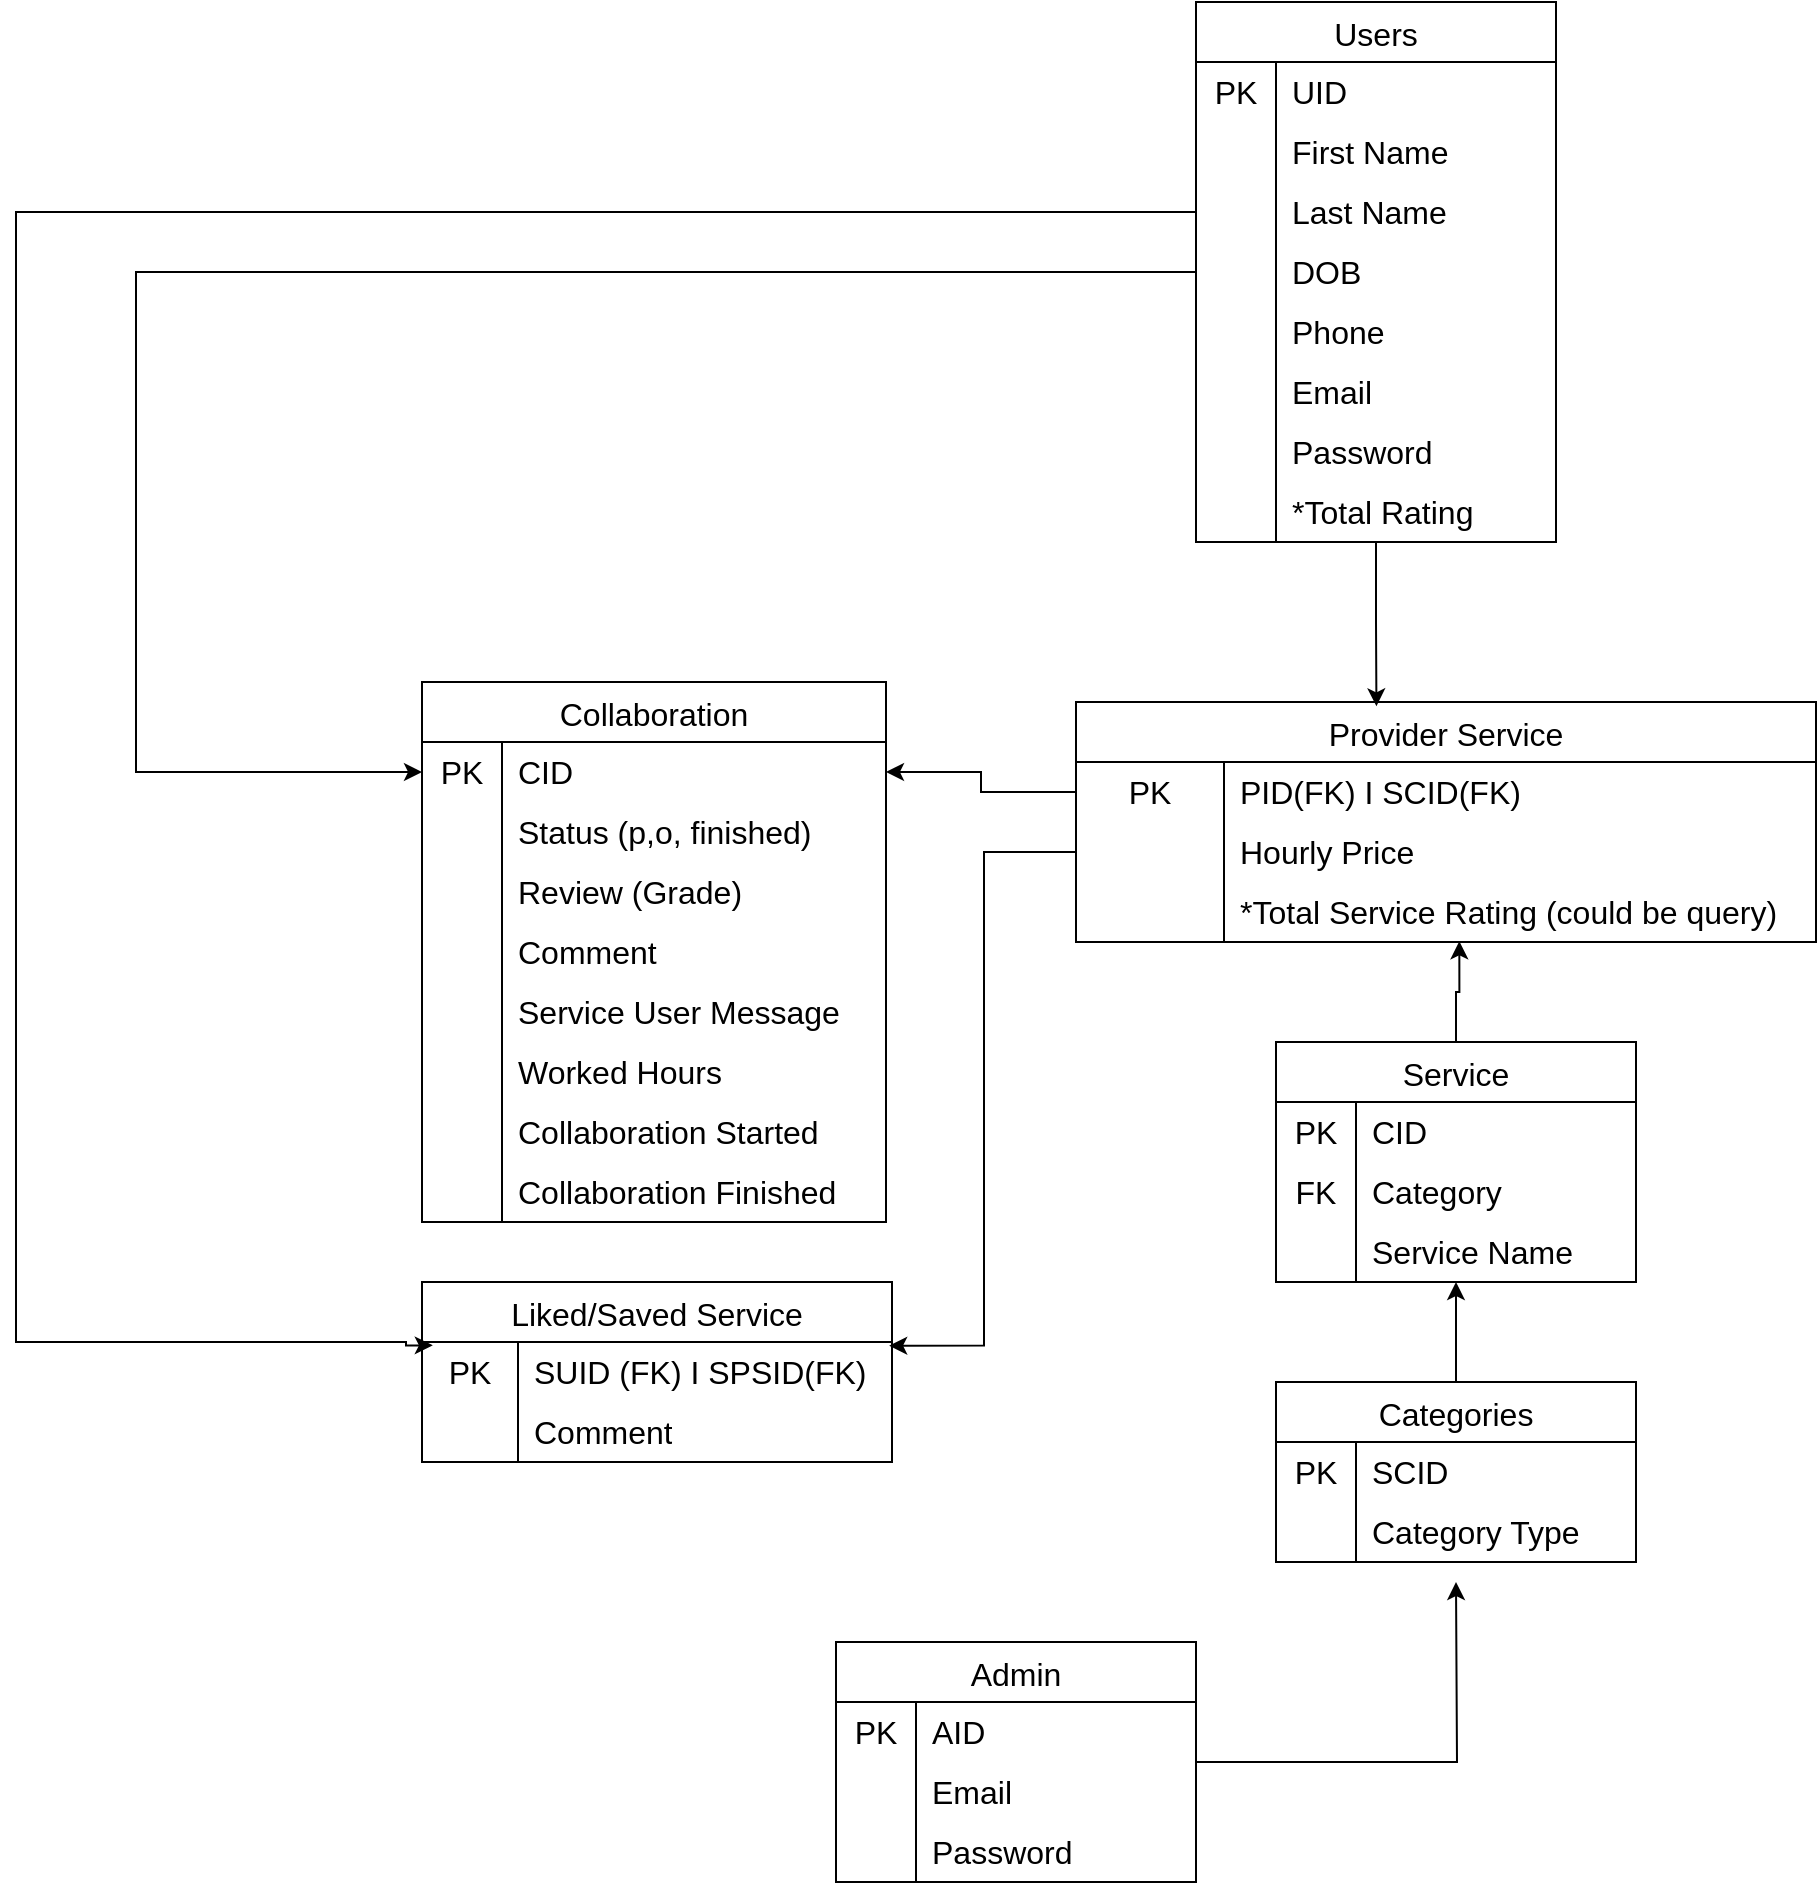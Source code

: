 <mxfile version="24.2.1" type="github">
  <diagram name="Page-1" id="pP7_ewWohEWiiuxiV4lQ">
    <mxGraphModel dx="2607" dy="2456" grid="1" gridSize="10" guides="1" tooltips="1" connect="1" arrows="1" fold="1" page="1" pageScale="1" pageWidth="850" pageHeight="1100" math="0" shadow="0">
      <root>
        <mxCell id="0" />
        <mxCell id="1" parent="0" />
        <mxCell id="aMbDUAloe1_uIRCToHDc-34" value="Categories" style="shape=table;startSize=30;container=1;collapsible=0;childLayout=tableLayout;fixedRows=1;rowLines=0;fontStyle=0;strokeColor=default;fontSize=16;" parent="1" vertex="1">
          <mxGeometry x="710" y="630" width="180" height="90" as="geometry" />
        </mxCell>
        <mxCell id="aMbDUAloe1_uIRCToHDc-35" value="" style="shape=tableRow;horizontal=0;startSize=0;swimlaneHead=0;swimlaneBody=0;top=0;left=0;bottom=0;right=0;collapsible=0;dropTarget=0;fillColor=none;points=[[0,0.5],[1,0.5]];portConstraint=eastwest;strokeColor=inherit;fontSize=16;" parent="aMbDUAloe1_uIRCToHDc-34" vertex="1">
          <mxGeometry y="30" width="180" height="30" as="geometry" />
        </mxCell>
        <mxCell id="aMbDUAloe1_uIRCToHDc-36" value="PK" style="shape=partialRectangle;html=1;whiteSpace=wrap;connectable=0;fillColor=none;top=0;left=0;bottom=0;right=0;overflow=hidden;pointerEvents=1;strokeColor=inherit;fontSize=16;" parent="aMbDUAloe1_uIRCToHDc-35" vertex="1">
          <mxGeometry width="40" height="30" as="geometry">
            <mxRectangle width="40" height="30" as="alternateBounds" />
          </mxGeometry>
        </mxCell>
        <mxCell id="aMbDUAloe1_uIRCToHDc-37" value="SCID" style="shape=partialRectangle;html=1;whiteSpace=wrap;connectable=0;fillColor=none;top=0;left=0;bottom=0;right=0;align=left;spacingLeft=6;overflow=hidden;strokeColor=inherit;fontSize=16;" parent="aMbDUAloe1_uIRCToHDc-35" vertex="1">
          <mxGeometry x="40" width="140" height="30" as="geometry">
            <mxRectangle width="140" height="30" as="alternateBounds" />
          </mxGeometry>
        </mxCell>
        <mxCell id="aMbDUAloe1_uIRCToHDc-38" value="" style="shape=tableRow;horizontal=0;startSize=0;swimlaneHead=0;swimlaneBody=0;top=0;left=0;bottom=0;right=0;collapsible=0;dropTarget=0;fillColor=none;points=[[0,0.5],[1,0.5]];portConstraint=eastwest;strokeColor=inherit;fontSize=16;" parent="aMbDUAloe1_uIRCToHDc-34" vertex="1">
          <mxGeometry y="60" width="180" height="30" as="geometry" />
        </mxCell>
        <mxCell id="aMbDUAloe1_uIRCToHDc-39" value="" style="shape=partialRectangle;html=1;whiteSpace=wrap;connectable=0;fillColor=none;top=0;left=0;bottom=0;right=0;overflow=hidden;strokeColor=inherit;fontSize=16;" parent="aMbDUAloe1_uIRCToHDc-38" vertex="1">
          <mxGeometry width="40" height="30" as="geometry">
            <mxRectangle width="40" height="30" as="alternateBounds" />
          </mxGeometry>
        </mxCell>
        <mxCell id="aMbDUAloe1_uIRCToHDc-40" value="Category Type" style="shape=partialRectangle;html=1;whiteSpace=wrap;connectable=0;fillColor=none;top=0;left=0;bottom=0;right=0;align=left;spacingLeft=6;overflow=hidden;strokeColor=inherit;fontSize=16;" parent="aMbDUAloe1_uIRCToHDc-38" vertex="1">
          <mxGeometry x="40" width="140" height="30" as="geometry">
            <mxRectangle width="140" height="30" as="alternateBounds" />
          </mxGeometry>
        </mxCell>
        <mxCell id="aMbDUAloe1_uIRCToHDc-55" value="Provider Service" style="shape=table;startSize=30;container=1;collapsible=0;childLayout=tableLayout;fixedRows=1;rowLines=0;fontStyle=0;strokeColor=default;fontSize=16;" parent="1" vertex="1">
          <mxGeometry x="610" y="290" width="370" height="120" as="geometry" />
        </mxCell>
        <mxCell id="aMbDUAloe1_uIRCToHDc-56" value="" style="shape=tableRow;horizontal=0;startSize=0;swimlaneHead=0;swimlaneBody=0;top=0;left=0;bottom=0;right=0;collapsible=0;dropTarget=0;fillColor=none;points=[[0,0.5],[1,0.5]];portConstraint=eastwest;strokeColor=inherit;fontSize=16;" parent="aMbDUAloe1_uIRCToHDc-55" vertex="1">
          <mxGeometry y="30" width="370" height="30" as="geometry" />
        </mxCell>
        <mxCell id="aMbDUAloe1_uIRCToHDc-57" value="PK" style="shape=partialRectangle;html=1;whiteSpace=wrap;connectable=0;fillColor=none;top=0;left=0;bottom=0;right=0;overflow=hidden;pointerEvents=1;strokeColor=inherit;fontSize=16;" parent="aMbDUAloe1_uIRCToHDc-56" vertex="1">
          <mxGeometry width="74" height="30" as="geometry">
            <mxRectangle width="74" height="30" as="alternateBounds" />
          </mxGeometry>
        </mxCell>
        <mxCell id="aMbDUAloe1_uIRCToHDc-58" value="PID(FK) I SCID(FK)&amp;nbsp;" style="shape=partialRectangle;html=1;whiteSpace=wrap;connectable=0;fillColor=none;top=0;left=0;bottom=0;right=0;align=left;spacingLeft=6;overflow=hidden;strokeColor=inherit;fontSize=16;" parent="aMbDUAloe1_uIRCToHDc-56" vertex="1">
          <mxGeometry x="74" width="296" height="30" as="geometry">
            <mxRectangle width="296" height="30" as="alternateBounds" />
          </mxGeometry>
        </mxCell>
        <mxCell id="aMbDUAloe1_uIRCToHDc-59" value="" style="shape=tableRow;horizontal=0;startSize=0;swimlaneHead=0;swimlaneBody=0;top=0;left=0;bottom=0;right=0;collapsible=0;dropTarget=0;fillColor=none;points=[[0,0.5],[1,0.5]];portConstraint=eastwest;strokeColor=inherit;fontSize=16;" parent="aMbDUAloe1_uIRCToHDc-55" vertex="1">
          <mxGeometry y="60" width="370" height="30" as="geometry" />
        </mxCell>
        <mxCell id="aMbDUAloe1_uIRCToHDc-60" value="" style="shape=partialRectangle;html=1;whiteSpace=wrap;connectable=0;fillColor=none;top=0;left=0;bottom=0;right=0;overflow=hidden;strokeColor=inherit;fontSize=16;" parent="aMbDUAloe1_uIRCToHDc-59" vertex="1">
          <mxGeometry width="74" height="30" as="geometry">
            <mxRectangle width="74" height="30" as="alternateBounds" />
          </mxGeometry>
        </mxCell>
        <mxCell id="aMbDUAloe1_uIRCToHDc-61" value="Hourly Price" style="shape=partialRectangle;html=1;whiteSpace=wrap;connectable=0;fillColor=none;top=0;left=0;bottom=0;right=0;align=left;spacingLeft=6;overflow=hidden;strokeColor=inherit;fontSize=16;" parent="aMbDUAloe1_uIRCToHDc-59" vertex="1">
          <mxGeometry x="74" width="296" height="30" as="geometry">
            <mxRectangle width="296" height="30" as="alternateBounds" />
          </mxGeometry>
        </mxCell>
        <mxCell id="aMbDUAloe1_uIRCToHDc-62" value="" style="shape=tableRow;horizontal=0;startSize=0;swimlaneHead=0;swimlaneBody=0;top=0;left=0;bottom=0;right=0;collapsible=0;dropTarget=0;fillColor=none;points=[[0,0.5],[1,0.5]];portConstraint=eastwest;strokeColor=inherit;fontSize=16;" parent="aMbDUAloe1_uIRCToHDc-55" vertex="1">
          <mxGeometry y="90" width="370" height="30" as="geometry" />
        </mxCell>
        <mxCell id="aMbDUAloe1_uIRCToHDc-63" value="" style="shape=partialRectangle;html=1;whiteSpace=wrap;connectable=0;fillColor=none;top=0;left=0;bottom=0;right=0;overflow=hidden;strokeColor=inherit;fontSize=16;" parent="aMbDUAloe1_uIRCToHDc-62" vertex="1">
          <mxGeometry width="74" height="30" as="geometry">
            <mxRectangle width="74" height="30" as="alternateBounds" />
          </mxGeometry>
        </mxCell>
        <mxCell id="aMbDUAloe1_uIRCToHDc-64" value="*Total Service Rating (could be query)" style="shape=partialRectangle;html=1;whiteSpace=wrap;connectable=0;fillColor=none;top=0;left=0;bottom=0;right=0;align=left;spacingLeft=6;overflow=hidden;strokeColor=inherit;fontSize=16;" parent="aMbDUAloe1_uIRCToHDc-62" vertex="1">
          <mxGeometry x="74" width="296" height="30" as="geometry">
            <mxRectangle width="296" height="30" as="alternateBounds" />
          </mxGeometry>
        </mxCell>
        <mxCell id="aMbDUAloe1_uIRCToHDc-67" value="Liked/Saved Service" style="shape=table;startSize=30;container=1;collapsible=0;childLayout=tableLayout;fixedRows=1;rowLines=0;fontStyle=0;strokeColor=default;fontSize=16;" parent="1" vertex="1">
          <mxGeometry x="283" y="580" width="235" height="90.0" as="geometry" />
        </mxCell>
        <mxCell id="aMbDUAloe1_uIRCToHDc-68" value="" style="shape=tableRow;horizontal=0;startSize=0;swimlaneHead=0;swimlaneBody=0;top=0;left=0;bottom=0;right=0;collapsible=0;dropTarget=0;fillColor=none;points=[[0,0.5],[1,0.5]];portConstraint=eastwest;strokeColor=inherit;fontSize=16;" parent="aMbDUAloe1_uIRCToHDc-67" vertex="1">
          <mxGeometry y="30" width="235" height="30" as="geometry" />
        </mxCell>
        <mxCell id="aMbDUAloe1_uIRCToHDc-69" value="PK" style="shape=partialRectangle;html=1;whiteSpace=wrap;connectable=0;fillColor=none;top=0;left=0;bottom=0;right=0;overflow=hidden;pointerEvents=1;strokeColor=inherit;fontSize=16;" parent="aMbDUAloe1_uIRCToHDc-68" vertex="1">
          <mxGeometry width="48" height="30" as="geometry">
            <mxRectangle width="48" height="30" as="alternateBounds" />
          </mxGeometry>
        </mxCell>
        <mxCell id="aMbDUAloe1_uIRCToHDc-70" value="SUID (FK) I SPSID(FK)" style="shape=partialRectangle;html=1;whiteSpace=wrap;connectable=0;fillColor=none;top=0;left=0;bottom=0;right=0;align=left;spacingLeft=6;overflow=hidden;strokeColor=inherit;fontSize=16;" parent="aMbDUAloe1_uIRCToHDc-68" vertex="1">
          <mxGeometry x="48" width="187" height="30" as="geometry">
            <mxRectangle width="187" height="30" as="alternateBounds" />
          </mxGeometry>
        </mxCell>
        <mxCell id="aneZHUV0r7moJ-GlmRlI-61" style="shape=tableRow;horizontal=0;startSize=0;swimlaneHead=0;swimlaneBody=0;top=0;left=0;bottom=0;right=0;collapsible=0;dropTarget=0;fillColor=none;points=[[0,0.5],[1,0.5]];portConstraint=eastwest;strokeColor=inherit;fontSize=16;" vertex="1" parent="aMbDUAloe1_uIRCToHDc-67">
          <mxGeometry y="60" width="235" height="30" as="geometry" />
        </mxCell>
        <mxCell id="aneZHUV0r7moJ-GlmRlI-62" style="shape=partialRectangle;html=1;whiteSpace=wrap;connectable=0;fillColor=none;top=0;left=0;bottom=0;right=0;overflow=hidden;pointerEvents=1;strokeColor=inherit;fontSize=16;" vertex="1" parent="aneZHUV0r7moJ-GlmRlI-61">
          <mxGeometry width="48" height="30" as="geometry">
            <mxRectangle width="48" height="30" as="alternateBounds" />
          </mxGeometry>
        </mxCell>
        <mxCell id="aneZHUV0r7moJ-GlmRlI-63" value="Comment" style="shape=partialRectangle;html=1;whiteSpace=wrap;connectable=0;fillColor=none;top=0;left=0;bottom=0;right=0;align=left;spacingLeft=6;overflow=hidden;strokeColor=inherit;fontSize=16;" vertex="1" parent="aneZHUV0r7moJ-GlmRlI-61">
          <mxGeometry x="48" width="187" height="30" as="geometry">
            <mxRectangle width="187" height="30" as="alternateBounds" />
          </mxGeometry>
        </mxCell>
        <mxCell id="aMbDUAloe1_uIRCToHDc-80" value="Collaboration" style="shape=table;startSize=30;container=1;collapsible=0;childLayout=tableLayout;fixedRows=1;rowLines=0;fontStyle=0;strokeColor=default;fontSize=16;" parent="1" vertex="1">
          <mxGeometry x="283" y="280" width="232" height="270" as="geometry" />
        </mxCell>
        <mxCell id="aMbDUAloe1_uIRCToHDc-81" value="" style="shape=tableRow;horizontal=0;startSize=0;swimlaneHead=0;swimlaneBody=0;top=0;left=0;bottom=0;right=0;collapsible=0;dropTarget=0;fillColor=none;points=[[0,0.5],[1,0.5]];portConstraint=eastwest;strokeColor=inherit;fontSize=16;" parent="aMbDUAloe1_uIRCToHDc-80" vertex="1">
          <mxGeometry y="30" width="232" height="30" as="geometry" />
        </mxCell>
        <mxCell id="aMbDUAloe1_uIRCToHDc-82" value="PK" style="shape=partialRectangle;html=1;whiteSpace=wrap;connectable=0;fillColor=none;top=0;left=0;bottom=0;right=0;overflow=hidden;pointerEvents=1;strokeColor=inherit;fontSize=16;" parent="aMbDUAloe1_uIRCToHDc-81" vertex="1">
          <mxGeometry width="40" height="30" as="geometry">
            <mxRectangle width="40" height="30" as="alternateBounds" />
          </mxGeometry>
        </mxCell>
        <mxCell id="aMbDUAloe1_uIRCToHDc-83" value="CID" style="shape=partialRectangle;html=1;whiteSpace=wrap;connectable=0;fillColor=none;top=0;left=0;bottom=0;right=0;align=left;spacingLeft=6;overflow=hidden;strokeColor=inherit;fontSize=16;" parent="aMbDUAloe1_uIRCToHDc-81" vertex="1">
          <mxGeometry x="40" width="192" height="30" as="geometry">
            <mxRectangle width="192" height="30" as="alternateBounds" />
          </mxGeometry>
        </mxCell>
        <mxCell id="aMbDUAloe1_uIRCToHDc-84" value="" style="shape=tableRow;horizontal=0;startSize=0;swimlaneHead=0;swimlaneBody=0;top=0;left=0;bottom=0;right=0;collapsible=0;dropTarget=0;fillColor=none;points=[[0,0.5],[1,0.5]];portConstraint=eastwest;strokeColor=inherit;fontSize=16;" parent="aMbDUAloe1_uIRCToHDc-80" vertex="1">
          <mxGeometry y="60" width="232" height="30" as="geometry" />
        </mxCell>
        <mxCell id="aMbDUAloe1_uIRCToHDc-85" value="" style="shape=partialRectangle;html=1;whiteSpace=wrap;connectable=0;fillColor=none;top=0;left=0;bottom=0;right=0;overflow=hidden;strokeColor=inherit;fontSize=16;" parent="aMbDUAloe1_uIRCToHDc-84" vertex="1">
          <mxGeometry width="40" height="30" as="geometry">
            <mxRectangle width="40" height="30" as="alternateBounds" />
          </mxGeometry>
        </mxCell>
        <mxCell id="aMbDUAloe1_uIRCToHDc-86" value="Status (p,o, finished)" style="shape=partialRectangle;html=1;whiteSpace=wrap;connectable=0;fillColor=none;top=0;left=0;bottom=0;right=0;align=left;spacingLeft=6;overflow=hidden;strokeColor=inherit;fontSize=16;" parent="aMbDUAloe1_uIRCToHDc-84" vertex="1">
          <mxGeometry x="40" width="192" height="30" as="geometry">
            <mxRectangle width="192" height="30" as="alternateBounds" />
          </mxGeometry>
        </mxCell>
        <mxCell id="aMbDUAloe1_uIRCToHDc-87" value="" style="shape=tableRow;horizontal=0;startSize=0;swimlaneHead=0;swimlaneBody=0;top=0;left=0;bottom=0;right=0;collapsible=0;dropTarget=0;fillColor=none;points=[[0,0.5],[1,0.5]];portConstraint=eastwest;strokeColor=inherit;fontSize=16;" parent="aMbDUAloe1_uIRCToHDc-80" vertex="1">
          <mxGeometry y="90" width="232" height="30" as="geometry" />
        </mxCell>
        <mxCell id="aMbDUAloe1_uIRCToHDc-88" value="" style="shape=partialRectangle;html=1;whiteSpace=wrap;connectable=0;fillColor=none;top=0;left=0;bottom=0;right=0;overflow=hidden;strokeColor=inherit;fontSize=16;" parent="aMbDUAloe1_uIRCToHDc-87" vertex="1">
          <mxGeometry width="40" height="30" as="geometry">
            <mxRectangle width="40" height="30" as="alternateBounds" />
          </mxGeometry>
        </mxCell>
        <mxCell id="aMbDUAloe1_uIRCToHDc-89" value="Review (Grade)" style="shape=partialRectangle;html=1;whiteSpace=wrap;connectable=0;fillColor=none;top=0;left=0;bottom=0;right=0;align=left;spacingLeft=6;overflow=hidden;strokeColor=inherit;fontSize=16;" parent="aMbDUAloe1_uIRCToHDc-87" vertex="1">
          <mxGeometry x="40" width="192" height="30" as="geometry">
            <mxRectangle width="192" height="30" as="alternateBounds" />
          </mxGeometry>
        </mxCell>
        <mxCell id="aMbDUAloe1_uIRCToHDc-93" value="" style="shape=tableRow;horizontal=0;startSize=0;swimlaneHead=0;swimlaneBody=0;top=0;left=0;bottom=0;right=0;collapsible=0;dropTarget=0;fillColor=none;points=[[0,0.5],[1,0.5]];portConstraint=eastwest;strokeColor=inherit;fontSize=16;" parent="aMbDUAloe1_uIRCToHDc-80" vertex="1">
          <mxGeometry y="120" width="232" height="30" as="geometry" />
        </mxCell>
        <mxCell id="aMbDUAloe1_uIRCToHDc-94" value="" style="shape=partialRectangle;html=1;whiteSpace=wrap;connectable=0;fillColor=none;top=0;left=0;bottom=0;right=0;overflow=hidden;strokeColor=inherit;fontSize=16;" parent="aMbDUAloe1_uIRCToHDc-93" vertex="1">
          <mxGeometry width="40" height="30" as="geometry">
            <mxRectangle width="40" height="30" as="alternateBounds" />
          </mxGeometry>
        </mxCell>
        <mxCell id="aMbDUAloe1_uIRCToHDc-95" value="Comment&amp;nbsp;" style="shape=partialRectangle;html=1;whiteSpace=wrap;connectable=0;fillColor=none;top=0;left=0;bottom=0;right=0;align=left;spacingLeft=6;overflow=hidden;strokeColor=inherit;fontSize=16;" parent="aMbDUAloe1_uIRCToHDc-93" vertex="1">
          <mxGeometry x="40" width="192" height="30" as="geometry">
            <mxRectangle width="192" height="30" as="alternateBounds" />
          </mxGeometry>
        </mxCell>
        <mxCell id="aMbDUAloe1_uIRCToHDc-136" value="" style="shape=tableRow;horizontal=0;startSize=0;swimlaneHead=0;swimlaneBody=0;top=0;left=0;bottom=0;right=0;collapsible=0;dropTarget=0;fillColor=none;points=[[0,0.5],[1,0.5]];portConstraint=eastwest;strokeColor=inherit;fontSize=16;" parent="aMbDUAloe1_uIRCToHDc-80" vertex="1">
          <mxGeometry y="150" width="232" height="30" as="geometry" />
        </mxCell>
        <mxCell id="aMbDUAloe1_uIRCToHDc-137" value="" style="shape=partialRectangle;html=1;whiteSpace=wrap;connectable=0;fillColor=none;top=0;left=0;bottom=0;right=0;overflow=hidden;strokeColor=inherit;fontSize=16;" parent="aMbDUAloe1_uIRCToHDc-136" vertex="1">
          <mxGeometry width="40" height="30" as="geometry">
            <mxRectangle width="40" height="30" as="alternateBounds" />
          </mxGeometry>
        </mxCell>
        <mxCell id="aMbDUAloe1_uIRCToHDc-138" value="Service User Message" style="shape=partialRectangle;html=1;whiteSpace=wrap;connectable=0;fillColor=none;top=0;left=0;bottom=0;right=0;align=left;spacingLeft=6;overflow=hidden;strokeColor=inherit;fontSize=16;" parent="aMbDUAloe1_uIRCToHDc-136" vertex="1">
          <mxGeometry x="40" width="192" height="30" as="geometry">
            <mxRectangle width="192" height="30" as="alternateBounds" />
          </mxGeometry>
        </mxCell>
        <mxCell id="aMbDUAloe1_uIRCToHDc-329" style="shape=tableRow;horizontal=0;startSize=0;swimlaneHead=0;swimlaneBody=0;top=0;left=0;bottom=0;right=0;collapsible=0;dropTarget=0;fillColor=none;points=[[0,0.5],[1,0.5]];portConstraint=eastwest;strokeColor=inherit;fontSize=16;" parent="aMbDUAloe1_uIRCToHDc-80" vertex="1">
          <mxGeometry y="180" width="232" height="30" as="geometry" />
        </mxCell>
        <mxCell id="aMbDUAloe1_uIRCToHDc-330" style="shape=partialRectangle;html=1;whiteSpace=wrap;connectable=0;fillColor=none;top=0;left=0;bottom=0;right=0;overflow=hidden;strokeColor=inherit;fontSize=16;" parent="aMbDUAloe1_uIRCToHDc-329" vertex="1">
          <mxGeometry width="40" height="30" as="geometry">
            <mxRectangle width="40" height="30" as="alternateBounds" />
          </mxGeometry>
        </mxCell>
        <mxCell id="aMbDUAloe1_uIRCToHDc-331" value="Worked Hours" style="shape=partialRectangle;html=1;whiteSpace=wrap;connectable=0;fillColor=none;top=0;left=0;bottom=0;right=0;align=left;spacingLeft=6;overflow=hidden;strokeColor=inherit;fontSize=16;" parent="aMbDUAloe1_uIRCToHDc-329" vertex="1">
          <mxGeometry x="40" width="192" height="30" as="geometry">
            <mxRectangle width="192" height="30" as="alternateBounds" />
          </mxGeometry>
        </mxCell>
        <mxCell id="aneZHUV0r7moJ-GlmRlI-64" style="shape=tableRow;horizontal=0;startSize=0;swimlaneHead=0;swimlaneBody=0;top=0;left=0;bottom=0;right=0;collapsible=0;dropTarget=0;fillColor=none;points=[[0,0.5],[1,0.5]];portConstraint=eastwest;strokeColor=inherit;fontSize=16;" vertex="1" parent="aMbDUAloe1_uIRCToHDc-80">
          <mxGeometry y="210" width="232" height="30" as="geometry" />
        </mxCell>
        <mxCell id="aneZHUV0r7moJ-GlmRlI-65" style="shape=partialRectangle;html=1;whiteSpace=wrap;connectable=0;fillColor=none;top=0;left=0;bottom=0;right=0;overflow=hidden;strokeColor=inherit;fontSize=16;" vertex="1" parent="aneZHUV0r7moJ-GlmRlI-64">
          <mxGeometry width="40" height="30" as="geometry">
            <mxRectangle width="40" height="30" as="alternateBounds" />
          </mxGeometry>
        </mxCell>
        <mxCell id="aneZHUV0r7moJ-GlmRlI-66" value="Collaboration Started" style="shape=partialRectangle;html=1;whiteSpace=wrap;connectable=0;fillColor=none;top=0;left=0;bottom=0;right=0;align=left;spacingLeft=6;overflow=hidden;strokeColor=inherit;fontSize=16;" vertex="1" parent="aneZHUV0r7moJ-GlmRlI-64">
          <mxGeometry x="40" width="192" height="30" as="geometry">
            <mxRectangle width="192" height="30" as="alternateBounds" />
          </mxGeometry>
        </mxCell>
        <mxCell id="aneZHUV0r7moJ-GlmRlI-67" style="shape=tableRow;horizontal=0;startSize=0;swimlaneHead=0;swimlaneBody=0;top=0;left=0;bottom=0;right=0;collapsible=0;dropTarget=0;fillColor=none;points=[[0,0.5],[1,0.5]];portConstraint=eastwest;strokeColor=inherit;fontSize=16;" vertex="1" parent="aMbDUAloe1_uIRCToHDc-80">
          <mxGeometry y="240" width="232" height="30" as="geometry" />
        </mxCell>
        <mxCell id="aneZHUV0r7moJ-GlmRlI-68" style="shape=partialRectangle;html=1;whiteSpace=wrap;connectable=0;fillColor=none;top=0;left=0;bottom=0;right=0;overflow=hidden;strokeColor=inherit;fontSize=16;" vertex="1" parent="aneZHUV0r7moJ-GlmRlI-67">
          <mxGeometry width="40" height="30" as="geometry">
            <mxRectangle width="40" height="30" as="alternateBounds" />
          </mxGeometry>
        </mxCell>
        <mxCell id="aneZHUV0r7moJ-GlmRlI-69" value="Collaboration Finished" style="shape=partialRectangle;html=1;whiteSpace=wrap;connectable=0;fillColor=none;top=0;left=0;bottom=0;right=0;align=left;spacingLeft=6;overflow=hidden;strokeColor=inherit;fontSize=16;" vertex="1" parent="aneZHUV0r7moJ-GlmRlI-67">
          <mxGeometry x="40" width="192" height="30" as="geometry">
            <mxRectangle width="192" height="30" as="alternateBounds" />
          </mxGeometry>
        </mxCell>
        <mxCell id="aMbDUAloe1_uIRCToHDc-111" value="Service" style="shape=table;startSize=30;container=1;collapsible=0;childLayout=tableLayout;fixedRows=1;rowLines=0;fontStyle=0;strokeColor=default;fontSize=16;" parent="1" vertex="1">
          <mxGeometry x="710" y="460" width="180" height="120" as="geometry" />
        </mxCell>
        <mxCell id="aMbDUAloe1_uIRCToHDc-112" value="" style="shape=tableRow;horizontal=0;startSize=0;swimlaneHead=0;swimlaneBody=0;top=0;left=0;bottom=0;right=0;collapsible=0;dropTarget=0;fillColor=none;points=[[0,0.5],[1,0.5]];portConstraint=eastwest;strokeColor=inherit;fontSize=16;" parent="aMbDUAloe1_uIRCToHDc-111" vertex="1">
          <mxGeometry y="30" width="180" height="30" as="geometry" />
        </mxCell>
        <mxCell id="aMbDUAloe1_uIRCToHDc-113" value="PK" style="shape=partialRectangle;html=1;whiteSpace=wrap;connectable=0;fillColor=none;top=0;left=0;bottom=0;right=0;overflow=hidden;pointerEvents=1;strokeColor=inherit;fontSize=16;" parent="aMbDUAloe1_uIRCToHDc-112" vertex="1">
          <mxGeometry width="40" height="30" as="geometry">
            <mxRectangle width="40" height="30" as="alternateBounds" />
          </mxGeometry>
        </mxCell>
        <mxCell id="aMbDUAloe1_uIRCToHDc-114" value="CID" style="shape=partialRectangle;html=1;whiteSpace=wrap;connectable=0;fillColor=none;top=0;left=0;bottom=0;right=0;align=left;spacingLeft=6;overflow=hidden;strokeColor=inherit;fontSize=16;" parent="aMbDUAloe1_uIRCToHDc-112" vertex="1">
          <mxGeometry x="40" width="140" height="30" as="geometry">
            <mxRectangle width="140" height="30" as="alternateBounds" />
          </mxGeometry>
        </mxCell>
        <mxCell id="aMbDUAloe1_uIRCToHDc-115" value="" style="shape=tableRow;horizontal=0;startSize=0;swimlaneHead=0;swimlaneBody=0;top=0;left=0;bottom=0;right=0;collapsible=0;dropTarget=0;fillColor=none;points=[[0,0.5],[1,0.5]];portConstraint=eastwest;strokeColor=inherit;fontSize=16;" parent="aMbDUAloe1_uIRCToHDc-111" vertex="1">
          <mxGeometry y="60" width="180" height="30" as="geometry" />
        </mxCell>
        <mxCell id="aMbDUAloe1_uIRCToHDc-116" value="FK" style="shape=partialRectangle;html=1;whiteSpace=wrap;connectable=0;fillColor=none;top=0;left=0;bottom=0;right=0;overflow=hidden;strokeColor=inherit;fontSize=16;" parent="aMbDUAloe1_uIRCToHDc-115" vertex="1">
          <mxGeometry width="40" height="30" as="geometry">
            <mxRectangle width="40" height="30" as="alternateBounds" />
          </mxGeometry>
        </mxCell>
        <mxCell id="aMbDUAloe1_uIRCToHDc-117" value="Category" style="shape=partialRectangle;html=1;whiteSpace=wrap;connectable=0;fillColor=none;top=0;left=0;bottom=0;right=0;align=left;spacingLeft=6;overflow=hidden;strokeColor=inherit;fontSize=16;" parent="aMbDUAloe1_uIRCToHDc-115" vertex="1">
          <mxGeometry x="40" width="140" height="30" as="geometry">
            <mxRectangle width="140" height="30" as="alternateBounds" />
          </mxGeometry>
        </mxCell>
        <mxCell id="aMbDUAloe1_uIRCToHDc-118" value="" style="shape=tableRow;horizontal=0;startSize=0;swimlaneHead=0;swimlaneBody=0;top=0;left=0;bottom=0;right=0;collapsible=0;dropTarget=0;fillColor=none;points=[[0,0.5],[1,0.5]];portConstraint=eastwest;strokeColor=inherit;fontSize=16;" parent="aMbDUAloe1_uIRCToHDc-111" vertex="1">
          <mxGeometry y="90" width="180" height="30" as="geometry" />
        </mxCell>
        <mxCell id="aMbDUAloe1_uIRCToHDc-119" value="" style="shape=partialRectangle;html=1;whiteSpace=wrap;connectable=0;fillColor=none;top=0;left=0;bottom=0;right=0;overflow=hidden;strokeColor=inherit;fontSize=16;" parent="aMbDUAloe1_uIRCToHDc-118" vertex="1">
          <mxGeometry width="40" height="30" as="geometry">
            <mxRectangle width="40" height="30" as="alternateBounds" />
          </mxGeometry>
        </mxCell>
        <mxCell id="aMbDUAloe1_uIRCToHDc-120" value="Service Name" style="shape=partialRectangle;html=1;whiteSpace=wrap;connectable=0;fillColor=none;top=0;left=0;bottom=0;right=0;align=left;spacingLeft=6;overflow=hidden;strokeColor=inherit;fontSize=16;" parent="aMbDUAloe1_uIRCToHDc-118" vertex="1">
          <mxGeometry x="40" width="140" height="30" as="geometry">
            <mxRectangle width="140" height="30" as="alternateBounds" />
          </mxGeometry>
        </mxCell>
        <mxCell id="aMbDUAloe1_uIRCToHDc-122" style="edgeStyle=orthogonalEdgeStyle;rounded=0;orthogonalLoop=1;jettySize=auto;html=1;entryX=0.518;entryY=0.988;entryDx=0;entryDy=0;entryPerimeter=0;" parent="1" source="aMbDUAloe1_uIRCToHDc-111" target="aMbDUAloe1_uIRCToHDc-62" edge="1">
          <mxGeometry relative="1" as="geometry" />
        </mxCell>
        <mxCell id="aMbDUAloe1_uIRCToHDc-347" style="edgeStyle=orthogonalEdgeStyle;rounded=0;orthogonalLoop=1;jettySize=auto;html=1;entryX=1;entryY=0.5;entryDx=0;entryDy=0;" parent="1" source="aMbDUAloe1_uIRCToHDc-56" target="aMbDUAloe1_uIRCToHDc-81" edge="1">
          <mxGeometry relative="1" as="geometry" />
        </mxCell>
        <mxCell id="aMbDUAloe1_uIRCToHDc-348" style="edgeStyle=orthogonalEdgeStyle;rounded=0;orthogonalLoop=1;jettySize=auto;html=1;entryX=0.5;entryY=1;entryDx=0;entryDy=0;entryPerimeter=0;" parent="1" source="aMbDUAloe1_uIRCToHDc-34" target="aMbDUAloe1_uIRCToHDc-118" edge="1">
          <mxGeometry relative="1" as="geometry" />
        </mxCell>
        <mxCell id="aMbDUAloe1_uIRCToHDc-352" style="edgeStyle=orthogonalEdgeStyle;rounded=0;orthogonalLoop=1;jettySize=auto;html=1;entryX=0.994;entryY=0.061;entryDx=0;entryDy=0;entryPerimeter=0;" parent="1" source="aMbDUAloe1_uIRCToHDc-59" target="aMbDUAloe1_uIRCToHDc-68" edge="1">
          <mxGeometry relative="1" as="geometry" />
        </mxCell>
        <mxCell id="aneZHUV0r7moJ-GlmRlI-1" value="Users" style="shape=table;startSize=30;container=1;collapsible=0;childLayout=tableLayout;fixedRows=1;rowLines=0;fontStyle=0;strokeColor=default;fontSize=16;" vertex="1" parent="1">
          <mxGeometry x="670" y="-60" width="180" height="270" as="geometry" />
        </mxCell>
        <mxCell id="aneZHUV0r7moJ-GlmRlI-2" value="" style="shape=tableRow;horizontal=0;startSize=0;swimlaneHead=0;swimlaneBody=0;top=0;left=0;bottom=0;right=0;collapsible=0;dropTarget=0;fillColor=none;points=[[0,0.5],[1,0.5]];portConstraint=eastwest;strokeColor=inherit;fontSize=16;" vertex="1" parent="aneZHUV0r7moJ-GlmRlI-1">
          <mxGeometry y="30" width="180" height="30" as="geometry" />
        </mxCell>
        <mxCell id="aneZHUV0r7moJ-GlmRlI-3" value="PK" style="shape=partialRectangle;html=1;whiteSpace=wrap;connectable=0;fillColor=none;top=0;left=0;bottom=0;right=0;overflow=hidden;pointerEvents=1;strokeColor=inherit;fontSize=16;" vertex="1" parent="aneZHUV0r7moJ-GlmRlI-2">
          <mxGeometry width="40" height="30" as="geometry">
            <mxRectangle width="40" height="30" as="alternateBounds" />
          </mxGeometry>
        </mxCell>
        <mxCell id="aneZHUV0r7moJ-GlmRlI-4" value="UID" style="shape=partialRectangle;html=1;whiteSpace=wrap;connectable=0;fillColor=none;top=0;left=0;bottom=0;right=0;align=left;spacingLeft=6;overflow=hidden;strokeColor=inherit;fontSize=16;" vertex="1" parent="aneZHUV0r7moJ-GlmRlI-2">
          <mxGeometry x="40" width="140" height="30" as="geometry">
            <mxRectangle width="140" height="30" as="alternateBounds" />
          </mxGeometry>
        </mxCell>
        <mxCell id="aneZHUV0r7moJ-GlmRlI-5" value="" style="shape=tableRow;horizontal=0;startSize=0;swimlaneHead=0;swimlaneBody=0;top=0;left=0;bottom=0;right=0;collapsible=0;dropTarget=0;fillColor=none;points=[[0,0.5],[1,0.5]];portConstraint=eastwest;strokeColor=inherit;fontSize=16;" vertex="1" parent="aneZHUV0r7moJ-GlmRlI-1">
          <mxGeometry y="60" width="180" height="30" as="geometry" />
        </mxCell>
        <mxCell id="aneZHUV0r7moJ-GlmRlI-6" value="" style="shape=partialRectangle;html=1;whiteSpace=wrap;connectable=0;fillColor=none;top=0;left=0;bottom=0;right=0;overflow=hidden;strokeColor=inherit;fontSize=16;" vertex="1" parent="aneZHUV0r7moJ-GlmRlI-5">
          <mxGeometry width="40" height="30" as="geometry">
            <mxRectangle width="40" height="30" as="alternateBounds" />
          </mxGeometry>
        </mxCell>
        <mxCell id="aneZHUV0r7moJ-GlmRlI-7" value="First Name" style="shape=partialRectangle;html=1;whiteSpace=wrap;connectable=0;fillColor=none;top=0;left=0;bottom=0;right=0;align=left;spacingLeft=6;overflow=hidden;strokeColor=inherit;fontSize=16;" vertex="1" parent="aneZHUV0r7moJ-GlmRlI-5">
          <mxGeometry x="40" width="140" height="30" as="geometry">
            <mxRectangle width="140" height="30" as="alternateBounds" />
          </mxGeometry>
        </mxCell>
        <mxCell id="aneZHUV0r7moJ-GlmRlI-8" value="" style="shape=tableRow;horizontal=0;startSize=0;swimlaneHead=0;swimlaneBody=0;top=0;left=0;bottom=0;right=0;collapsible=0;dropTarget=0;fillColor=none;points=[[0,0.5],[1,0.5]];portConstraint=eastwest;strokeColor=inherit;fontSize=16;" vertex="1" parent="aneZHUV0r7moJ-GlmRlI-1">
          <mxGeometry y="90" width="180" height="30" as="geometry" />
        </mxCell>
        <mxCell id="aneZHUV0r7moJ-GlmRlI-9" value="" style="shape=partialRectangle;html=1;whiteSpace=wrap;connectable=0;fillColor=none;top=0;left=0;bottom=0;right=0;overflow=hidden;strokeColor=inherit;fontSize=16;" vertex="1" parent="aneZHUV0r7moJ-GlmRlI-8">
          <mxGeometry width="40" height="30" as="geometry">
            <mxRectangle width="40" height="30" as="alternateBounds" />
          </mxGeometry>
        </mxCell>
        <mxCell id="aneZHUV0r7moJ-GlmRlI-10" value="Last Name" style="shape=partialRectangle;html=1;whiteSpace=wrap;connectable=0;fillColor=none;top=0;left=0;bottom=0;right=0;align=left;spacingLeft=6;overflow=hidden;strokeColor=inherit;fontSize=16;" vertex="1" parent="aneZHUV0r7moJ-GlmRlI-8">
          <mxGeometry x="40" width="140" height="30" as="geometry">
            <mxRectangle width="140" height="30" as="alternateBounds" />
          </mxGeometry>
        </mxCell>
        <mxCell id="aneZHUV0r7moJ-GlmRlI-11" value="" style="shape=tableRow;horizontal=0;startSize=0;swimlaneHead=0;swimlaneBody=0;top=0;left=0;bottom=0;right=0;collapsible=0;dropTarget=0;fillColor=none;points=[[0,0.5],[1,0.5]];portConstraint=eastwest;strokeColor=inherit;fontSize=16;" vertex="1" parent="aneZHUV0r7moJ-GlmRlI-1">
          <mxGeometry y="120" width="180" height="30" as="geometry" />
        </mxCell>
        <mxCell id="aneZHUV0r7moJ-GlmRlI-12" value="" style="shape=partialRectangle;html=1;whiteSpace=wrap;connectable=0;fillColor=none;top=0;left=0;bottom=0;right=0;overflow=hidden;strokeColor=inherit;fontSize=16;" vertex="1" parent="aneZHUV0r7moJ-GlmRlI-11">
          <mxGeometry width="40" height="30" as="geometry">
            <mxRectangle width="40" height="30" as="alternateBounds" />
          </mxGeometry>
        </mxCell>
        <mxCell id="aneZHUV0r7moJ-GlmRlI-13" value="DOB" style="shape=partialRectangle;html=1;whiteSpace=wrap;connectable=0;fillColor=none;top=0;left=0;bottom=0;right=0;align=left;spacingLeft=6;overflow=hidden;strokeColor=inherit;fontSize=16;" vertex="1" parent="aneZHUV0r7moJ-GlmRlI-11">
          <mxGeometry x="40" width="140" height="30" as="geometry">
            <mxRectangle width="140" height="30" as="alternateBounds" />
          </mxGeometry>
        </mxCell>
        <mxCell id="aneZHUV0r7moJ-GlmRlI-14" style="shape=tableRow;horizontal=0;startSize=0;swimlaneHead=0;swimlaneBody=0;top=0;left=0;bottom=0;right=0;collapsible=0;dropTarget=0;fillColor=none;points=[[0,0.5],[1,0.5]];portConstraint=eastwest;strokeColor=inherit;fontSize=16;" vertex="1" parent="aneZHUV0r7moJ-GlmRlI-1">
          <mxGeometry y="150" width="180" height="30" as="geometry" />
        </mxCell>
        <mxCell id="aneZHUV0r7moJ-GlmRlI-15" style="shape=partialRectangle;html=1;whiteSpace=wrap;connectable=0;fillColor=none;top=0;left=0;bottom=0;right=0;overflow=hidden;strokeColor=inherit;fontSize=16;" vertex="1" parent="aneZHUV0r7moJ-GlmRlI-14">
          <mxGeometry width="40" height="30" as="geometry">
            <mxRectangle width="40" height="30" as="alternateBounds" />
          </mxGeometry>
        </mxCell>
        <mxCell id="aneZHUV0r7moJ-GlmRlI-16" value="Phone" style="shape=partialRectangle;html=1;whiteSpace=wrap;connectable=0;fillColor=none;top=0;left=0;bottom=0;right=0;align=left;spacingLeft=6;overflow=hidden;strokeColor=inherit;fontSize=16;" vertex="1" parent="aneZHUV0r7moJ-GlmRlI-14">
          <mxGeometry x="40" width="140" height="30" as="geometry">
            <mxRectangle width="140" height="30" as="alternateBounds" />
          </mxGeometry>
        </mxCell>
        <mxCell id="aneZHUV0r7moJ-GlmRlI-17" style="shape=tableRow;horizontal=0;startSize=0;swimlaneHead=0;swimlaneBody=0;top=0;left=0;bottom=0;right=0;collapsible=0;dropTarget=0;fillColor=none;points=[[0,0.5],[1,0.5]];portConstraint=eastwest;strokeColor=inherit;fontSize=16;" vertex="1" parent="aneZHUV0r7moJ-GlmRlI-1">
          <mxGeometry y="180" width="180" height="30" as="geometry" />
        </mxCell>
        <mxCell id="aneZHUV0r7moJ-GlmRlI-18" style="shape=partialRectangle;html=1;whiteSpace=wrap;connectable=0;fillColor=none;top=0;left=0;bottom=0;right=0;overflow=hidden;strokeColor=inherit;fontSize=16;" vertex="1" parent="aneZHUV0r7moJ-GlmRlI-17">
          <mxGeometry width="40" height="30" as="geometry">
            <mxRectangle width="40" height="30" as="alternateBounds" />
          </mxGeometry>
        </mxCell>
        <mxCell id="aneZHUV0r7moJ-GlmRlI-19" value="Email" style="shape=partialRectangle;html=1;whiteSpace=wrap;connectable=0;fillColor=none;top=0;left=0;bottom=0;right=0;align=left;spacingLeft=6;overflow=hidden;strokeColor=inherit;fontSize=16;" vertex="1" parent="aneZHUV0r7moJ-GlmRlI-17">
          <mxGeometry x="40" width="140" height="30" as="geometry">
            <mxRectangle width="140" height="30" as="alternateBounds" />
          </mxGeometry>
        </mxCell>
        <mxCell id="aneZHUV0r7moJ-GlmRlI-20" style="shape=tableRow;horizontal=0;startSize=0;swimlaneHead=0;swimlaneBody=0;top=0;left=0;bottom=0;right=0;collapsible=0;dropTarget=0;fillColor=none;points=[[0,0.5],[1,0.5]];portConstraint=eastwest;strokeColor=inherit;fontSize=16;" vertex="1" parent="aneZHUV0r7moJ-GlmRlI-1">
          <mxGeometry y="210" width="180" height="30" as="geometry" />
        </mxCell>
        <mxCell id="aneZHUV0r7moJ-GlmRlI-21" style="shape=partialRectangle;html=1;whiteSpace=wrap;connectable=0;fillColor=none;top=0;left=0;bottom=0;right=0;overflow=hidden;strokeColor=inherit;fontSize=16;" vertex="1" parent="aneZHUV0r7moJ-GlmRlI-20">
          <mxGeometry width="40" height="30" as="geometry">
            <mxRectangle width="40" height="30" as="alternateBounds" />
          </mxGeometry>
        </mxCell>
        <mxCell id="aneZHUV0r7moJ-GlmRlI-22" value="Password" style="shape=partialRectangle;html=1;whiteSpace=wrap;connectable=0;fillColor=none;top=0;left=0;bottom=0;right=0;align=left;spacingLeft=6;overflow=hidden;strokeColor=inherit;fontSize=16;" vertex="1" parent="aneZHUV0r7moJ-GlmRlI-20">
          <mxGeometry x="40" width="140" height="30" as="geometry">
            <mxRectangle width="140" height="30" as="alternateBounds" />
          </mxGeometry>
        </mxCell>
        <mxCell id="aneZHUV0r7moJ-GlmRlI-26" style="shape=tableRow;horizontal=0;startSize=0;swimlaneHead=0;swimlaneBody=0;top=0;left=0;bottom=0;right=0;collapsible=0;dropTarget=0;fillColor=none;points=[[0,0.5],[1,0.5]];portConstraint=eastwest;strokeColor=inherit;fontSize=16;" vertex="1" parent="aneZHUV0r7moJ-GlmRlI-1">
          <mxGeometry y="240" width="180" height="30" as="geometry" />
        </mxCell>
        <mxCell id="aneZHUV0r7moJ-GlmRlI-27" style="shape=partialRectangle;html=1;whiteSpace=wrap;connectable=0;fillColor=none;top=0;left=0;bottom=0;right=0;overflow=hidden;strokeColor=inherit;fontSize=16;" vertex="1" parent="aneZHUV0r7moJ-GlmRlI-26">
          <mxGeometry width="40" height="30" as="geometry">
            <mxRectangle width="40" height="30" as="alternateBounds" />
          </mxGeometry>
        </mxCell>
        <mxCell id="aneZHUV0r7moJ-GlmRlI-28" value="*Total Rating" style="shape=partialRectangle;html=1;whiteSpace=wrap;connectable=0;fillColor=none;top=0;left=0;bottom=0;right=0;align=left;spacingLeft=6;overflow=hidden;strokeColor=inherit;fontSize=16;" vertex="1" parent="aneZHUV0r7moJ-GlmRlI-26">
          <mxGeometry x="40" width="140" height="30" as="geometry">
            <mxRectangle width="140" height="30" as="alternateBounds" />
          </mxGeometry>
        </mxCell>
        <mxCell id="aneZHUV0r7moJ-GlmRlI-70" style="edgeStyle=orthogonalEdgeStyle;rounded=0;orthogonalLoop=1;jettySize=auto;html=1;" edge="1" parent="1" source="aneZHUV0r7moJ-GlmRlI-29">
          <mxGeometry relative="1" as="geometry">
            <mxPoint x="800" y="730" as="targetPoint" />
          </mxGeometry>
        </mxCell>
        <mxCell id="aneZHUV0r7moJ-GlmRlI-29" value="Admin" style="shape=table;startSize=30;container=1;collapsible=0;childLayout=tableLayout;fixedRows=1;rowLines=0;fontStyle=0;strokeColor=default;fontSize=16;" vertex="1" parent="1">
          <mxGeometry x="490" y="760" width="180" height="120" as="geometry" />
        </mxCell>
        <mxCell id="aneZHUV0r7moJ-GlmRlI-30" value="" style="shape=tableRow;horizontal=0;startSize=0;swimlaneHead=0;swimlaneBody=0;top=0;left=0;bottom=0;right=0;collapsible=0;dropTarget=0;fillColor=none;points=[[0,0.5],[1,0.5]];portConstraint=eastwest;strokeColor=inherit;fontSize=16;" vertex="1" parent="aneZHUV0r7moJ-GlmRlI-29">
          <mxGeometry y="30" width="180" height="30" as="geometry" />
        </mxCell>
        <mxCell id="aneZHUV0r7moJ-GlmRlI-31" value="PK" style="shape=partialRectangle;html=1;whiteSpace=wrap;connectable=0;fillColor=none;top=0;left=0;bottom=0;right=0;overflow=hidden;pointerEvents=1;strokeColor=inherit;fontSize=16;" vertex="1" parent="aneZHUV0r7moJ-GlmRlI-30">
          <mxGeometry width="40" height="30" as="geometry">
            <mxRectangle width="40" height="30" as="alternateBounds" />
          </mxGeometry>
        </mxCell>
        <mxCell id="aneZHUV0r7moJ-GlmRlI-32" value="AID" style="shape=partialRectangle;html=1;whiteSpace=wrap;connectable=0;fillColor=none;top=0;left=0;bottom=0;right=0;align=left;spacingLeft=6;overflow=hidden;strokeColor=inherit;fontSize=16;" vertex="1" parent="aneZHUV0r7moJ-GlmRlI-30">
          <mxGeometry x="40" width="140" height="30" as="geometry">
            <mxRectangle width="140" height="30" as="alternateBounds" />
          </mxGeometry>
        </mxCell>
        <mxCell id="aneZHUV0r7moJ-GlmRlI-33" value="" style="shape=tableRow;horizontal=0;startSize=0;swimlaneHead=0;swimlaneBody=0;top=0;left=0;bottom=0;right=0;collapsible=0;dropTarget=0;fillColor=none;points=[[0,0.5],[1,0.5]];portConstraint=eastwest;strokeColor=inherit;fontSize=16;" vertex="1" parent="aneZHUV0r7moJ-GlmRlI-29">
          <mxGeometry y="60" width="180" height="30" as="geometry" />
        </mxCell>
        <mxCell id="aneZHUV0r7moJ-GlmRlI-34" value="" style="shape=partialRectangle;html=1;whiteSpace=wrap;connectable=0;fillColor=none;top=0;left=0;bottom=0;right=0;overflow=hidden;strokeColor=inherit;fontSize=16;" vertex="1" parent="aneZHUV0r7moJ-GlmRlI-33">
          <mxGeometry width="40" height="30" as="geometry">
            <mxRectangle width="40" height="30" as="alternateBounds" />
          </mxGeometry>
        </mxCell>
        <mxCell id="aneZHUV0r7moJ-GlmRlI-35" value="Email" style="shape=partialRectangle;html=1;whiteSpace=wrap;connectable=0;fillColor=none;top=0;left=0;bottom=0;right=0;align=left;spacingLeft=6;overflow=hidden;strokeColor=inherit;fontSize=16;" vertex="1" parent="aneZHUV0r7moJ-GlmRlI-33">
          <mxGeometry x="40" width="140" height="30" as="geometry">
            <mxRectangle width="140" height="30" as="alternateBounds" />
          </mxGeometry>
        </mxCell>
        <mxCell id="aneZHUV0r7moJ-GlmRlI-54" style="shape=tableRow;horizontal=0;startSize=0;swimlaneHead=0;swimlaneBody=0;top=0;left=0;bottom=0;right=0;collapsible=0;dropTarget=0;fillColor=none;points=[[0,0.5],[1,0.5]];portConstraint=eastwest;strokeColor=inherit;fontSize=16;" vertex="1" parent="aneZHUV0r7moJ-GlmRlI-29">
          <mxGeometry y="90" width="180" height="30" as="geometry" />
        </mxCell>
        <mxCell id="aneZHUV0r7moJ-GlmRlI-55" style="shape=partialRectangle;html=1;whiteSpace=wrap;connectable=0;fillColor=none;top=0;left=0;bottom=0;right=0;overflow=hidden;strokeColor=inherit;fontSize=16;" vertex="1" parent="aneZHUV0r7moJ-GlmRlI-54">
          <mxGeometry width="40" height="30" as="geometry">
            <mxRectangle width="40" height="30" as="alternateBounds" />
          </mxGeometry>
        </mxCell>
        <mxCell id="aneZHUV0r7moJ-GlmRlI-56" value="Password" style="shape=partialRectangle;html=1;whiteSpace=wrap;connectable=0;fillColor=none;top=0;left=0;bottom=0;right=0;align=left;spacingLeft=6;overflow=hidden;strokeColor=inherit;fontSize=16;" vertex="1" parent="aneZHUV0r7moJ-GlmRlI-54">
          <mxGeometry x="40" width="140" height="30" as="geometry">
            <mxRectangle width="140" height="30" as="alternateBounds" />
          </mxGeometry>
        </mxCell>
        <mxCell id="aneZHUV0r7moJ-GlmRlI-57" style="edgeStyle=orthogonalEdgeStyle;rounded=0;orthogonalLoop=1;jettySize=auto;html=1;entryX=0.406;entryY=0.018;entryDx=0;entryDy=0;entryPerimeter=0;" edge="1" parent="1" source="aneZHUV0r7moJ-GlmRlI-1" target="aMbDUAloe1_uIRCToHDc-55">
          <mxGeometry relative="1" as="geometry" />
        </mxCell>
        <mxCell id="aneZHUV0r7moJ-GlmRlI-59" style="edgeStyle=orthogonalEdgeStyle;rounded=0;orthogonalLoop=1;jettySize=auto;html=1;entryX=0.023;entryY=0.056;entryDx=0;entryDy=0;entryPerimeter=0;" edge="1" parent="1" source="aneZHUV0r7moJ-GlmRlI-8" target="aMbDUAloe1_uIRCToHDc-68">
          <mxGeometry relative="1" as="geometry">
            <Array as="points">
              <mxPoint x="80" y="45" />
              <mxPoint x="80" y="610" />
              <mxPoint x="275" y="610" />
              <mxPoint x="275" y="612" />
            </Array>
          </mxGeometry>
        </mxCell>
        <mxCell id="aneZHUV0r7moJ-GlmRlI-60" style="edgeStyle=orthogonalEdgeStyle;rounded=0;orthogonalLoop=1;jettySize=auto;html=1;entryX=0;entryY=0.5;entryDx=0;entryDy=0;" edge="1" parent="1" source="aneZHUV0r7moJ-GlmRlI-11" target="aMbDUAloe1_uIRCToHDc-81">
          <mxGeometry relative="1" as="geometry">
            <Array as="points">
              <mxPoint x="140" y="75" />
              <mxPoint x="140" y="325" />
            </Array>
          </mxGeometry>
        </mxCell>
      </root>
    </mxGraphModel>
  </diagram>
</mxfile>
